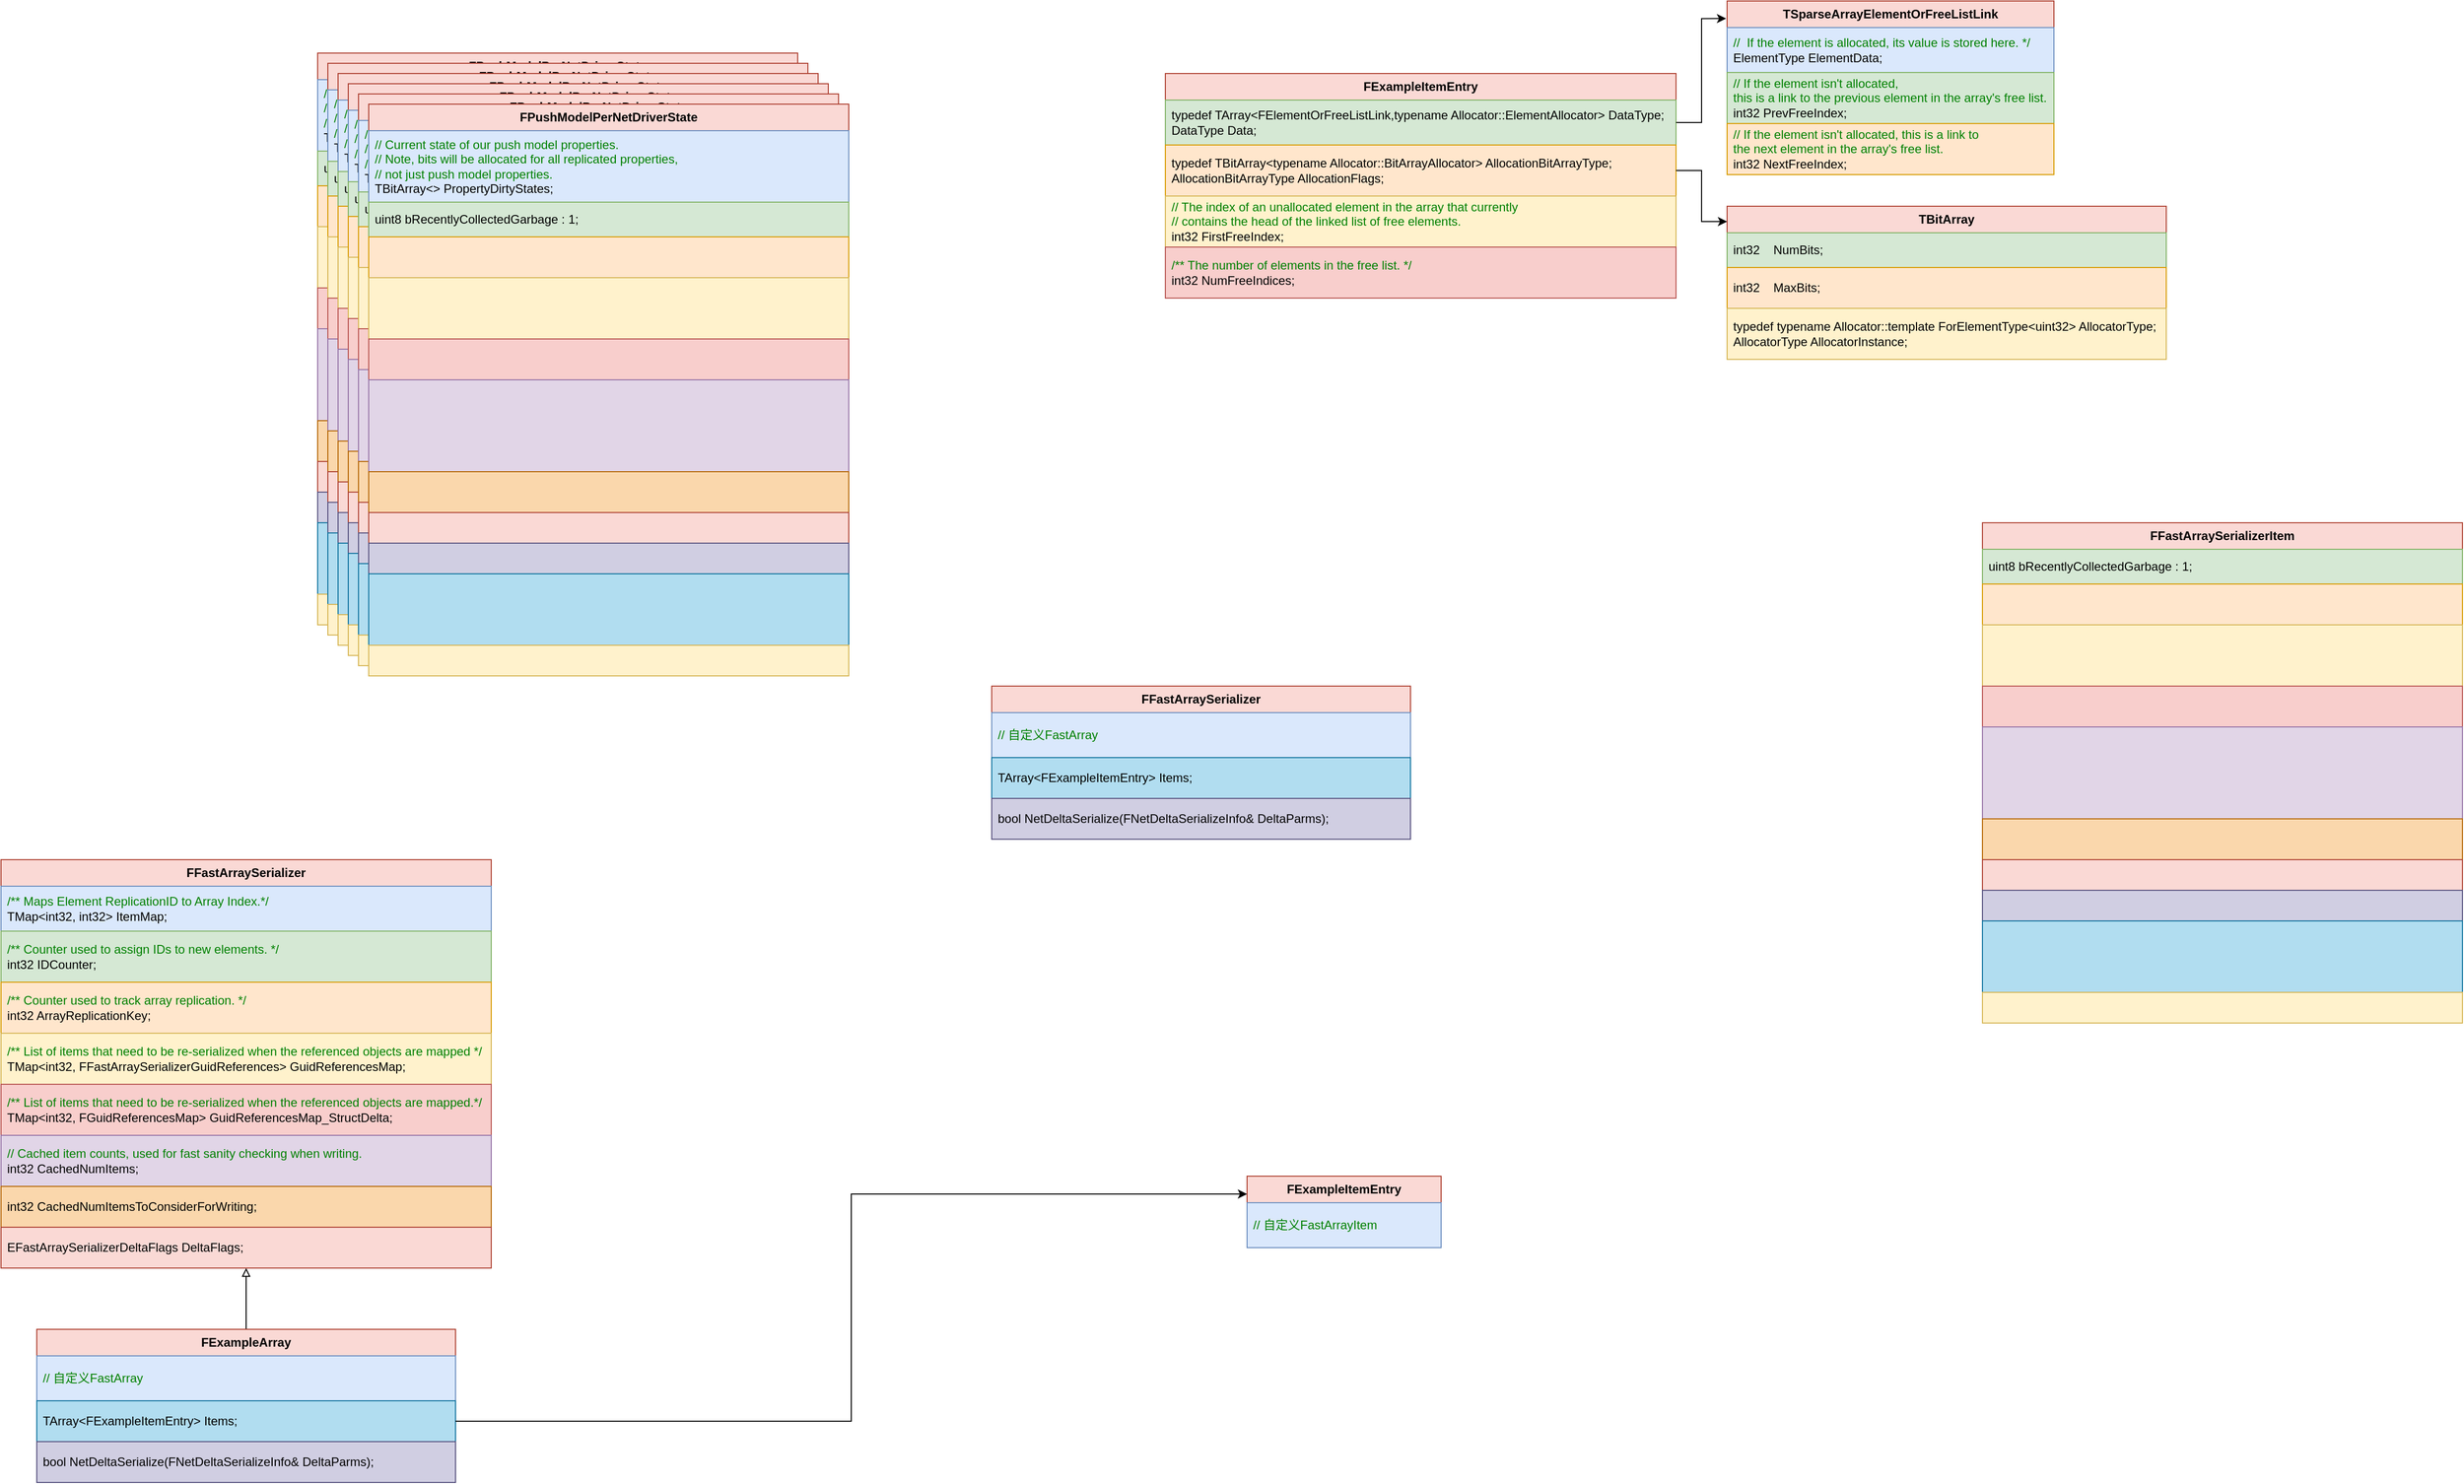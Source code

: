 <mxfile version="21.2.8" type="device">
  <diagram id="Q8fXPKP8H1Ve5ego-Zio" name="第 1 页">
    <mxGraphModel dx="1430" dy="-339" grid="1" gridSize="10" guides="1" tooltips="1" connect="1" arrows="1" fold="1" page="1" pageScale="1" pageWidth="827" pageHeight="1169" math="0" shadow="0">
      <root>
        <mxCell id="0" />
        <mxCell id="1" parent="0" />
        <mxCell id="4xCDtnOH9xPiHv2syODd-1" value="TSparseArrayElementOrFreeListLink" style="swimlane;fontStyle=1;align=center;verticalAlign=middle;childLayout=stackLayout;horizontal=1;startSize=26;horizontalStack=0;resizeParent=1;resizeParentMax=0;resizeLast=0;collapsible=1;marginBottom=0;whiteSpace=wrap;html=1;fillColor=#fad9d5;strokeColor=#ae4132;" vertex="1" parent="1">
          <mxGeometry x="2280" y="1679" width="320" height="170" as="geometry" />
        </mxCell>
        <mxCell id="4xCDtnOH9xPiHv2syODd-2" value="&lt;div style=&quot;border-color: var(--border-color);&quot;&gt;&lt;font style=&quot;border-color: var(--border-color);&quot; color=&quot;#008000&quot;&gt;//&amp;nbsp; If the element is allocated,&amp;nbsp;&lt;/font&gt;&lt;span style=&quot;color: rgb(0, 128, 0); background-color: initial;&quot;&gt;its value is stored here. */&lt;/span&gt;&lt;/div&gt;&lt;div style=&quot;border-color: var(--border-color);&quot;&gt;ElementType ElementData;&lt;br&gt;&lt;/div&gt;" style="text;strokeColor=#6c8ebf;fillColor=#dae8fc;align=left;verticalAlign=middle;spacingLeft=4;spacingRight=4;overflow=hidden;rotatable=0;points=[[0,0.5],[1,0.5]];portConstraint=eastwest;whiteSpace=wrap;html=1;" vertex="1" parent="4xCDtnOH9xPiHv2syODd-1">
          <mxGeometry y="26" width="320" height="44" as="geometry" />
        </mxCell>
        <mxCell id="4xCDtnOH9xPiHv2syODd-3" value="&lt;span style=&quot;color: rgb(0, 128, 0); background-color: initial;&quot;&gt;// If the element isn&#39;t allocated, &lt;br&gt;this is a link to the previous element in the array&#39;s free list.&lt;/span&gt;&lt;br&gt;&lt;div style=&quot;border-color: var(--border-color);&quot;&gt;int32 PrevFreeIndex;&lt;/div&gt;" style="text;strokeColor=#82b366;fillColor=#d5e8d4;align=left;verticalAlign=middle;spacingLeft=4;spacingRight=4;overflow=hidden;rotatable=0;points=[[0,0.5],[1,0.5]];portConstraint=eastwest;whiteSpace=wrap;html=1;" vertex="1" parent="4xCDtnOH9xPiHv2syODd-1">
          <mxGeometry y="70" width="320" height="50" as="geometry" />
        </mxCell>
        <mxCell id="4xCDtnOH9xPiHv2syODd-4" value="&lt;div style=&quot;border-color: var(--border-color);&quot;&gt;&lt;font style=&quot;border-color: var(--border-color);&quot; color=&quot;#008000&quot;&gt;// If the element isn&#39;t allocated, this is a link to&amp;nbsp;&lt;/font&gt;&lt;/div&gt;&lt;div style=&quot;border-color: var(--border-color);&quot;&gt;&lt;font style=&quot;border-color: var(--border-color);&quot; color=&quot;#008000&quot;&gt;the next element in the array&#39;s free list.&lt;/font&gt;&lt;/div&gt;&lt;div style=&quot;border-color: var(--border-color);&quot;&gt;int32 NextFreeIndex;&lt;/div&gt;" style="text;strokeColor=#d79b00;fillColor=#ffe6cc;align=left;verticalAlign=middle;spacingLeft=4;spacingRight=4;overflow=hidden;rotatable=0;points=[[0,0.5],[1,0.5]];portConstraint=eastwest;whiteSpace=wrap;html=1;" vertex="1" parent="4xCDtnOH9xPiHv2syODd-1">
          <mxGeometry y="120" width="320" height="50" as="geometry" />
        </mxCell>
        <mxCell id="4xCDtnOH9xPiHv2syODd-5" value="FPushModelPerNetDriverState" style="swimlane;fontStyle=1;align=center;verticalAlign=middle;childLayout=stackLayout;horizontal=1;startSize=26;horizontalStack=0;resizeParent=1;resizeParentMax=0;resizeLast=0;collapsible=1;marginBottom=0;whiteSpace=wrap;html=1;fillColor=#fad9d5;strokeColor=#ae4132;" vertex="1" parent="1">
          <mxGeometry x="900" y="1730" width="470" height="560" as="geometry" />
        </mxCell>
        <mxCell id="4xCDtnOH9xPiHv2syODd-6" value="&lt;div&gt;&lt;font color=&quot;#008000&quot;&gt;&lt;span style=&quot;background-color: initial;&quot;&gt;// Current state of our push model properties.&lt;/span&gt;&lt;br&gt;&lt;/font&gt;&lt;/div&gt;&lt;div&gt;&lt;font color=&quot;#008000&quot;&gt;// Note, bits will be allocated for all replicated properties,&amp;nbsp;&lt;/font&gt;&lt;/div&gt;&lt;div&gt;&lt;font color=&quot;#008000&quot;&gt;// not just push model properties.&lt;/font&gt;&lt;/div&gt;&lt;div&gt;TBitArray&amp;lt;&amp;gt; PropertyDirtyStates;&lt;br&gt;&lt;/div&gt;" style="text;strokeColor=#6c8ebf;fillColor=#dae8fc;align=left;verticalAlign=middle;spacingLeft=4;spacingRight=4;overflow=hidden;rotatable=0;points=[[0,0.5],[1,0.5]];portConstraint=eastwest;whiteSpace=wrap;html=1;" vertex="1" parent="4xCDtnOH9xPiHv2syODd-5">
          <mxGeometry y="26" width="470" height="70" as="geometry" />
        </mxCell>
        <mxCell id="4xCDtnOH9xPiHv2syODd-7" value="uint8 bRecentlyCollectedGarbage : 1;" style="text;strokeColor=#82b366;fillColor=#d5e8d4;align=left;verticalAlign=middle;spacingLeft=4;spacingRight=4;overflow=hidden;rotatable=0;points=[[0,0.5],[1,0.5]];portConstraint=eastwest;whiteSpace=wrap;html=1;" vertex="1" parent="4xCDtnOH9xPiHv2syODd-5">
          <mxGeometry y="96" width="470" height="34" as="geometry" />
        </mxCell>
        <mxCell id="4xCDtnOH9xPiHv2syODd-8" value="" style="text;strokeColor=#d79b00;fillColor=#ffe6cc;align=left;verticalAlign=middle;spacingLeft=4;spacingRight=4;overflow=hidden;rotatable=0;points=[[0,0.5],[1,0.5]];portConstraint=eastwest;whiteSpace=wrap;html=1;" vertex="1" parent="4xCDtnOH9xPiHv2syODd-5">
          <mxGeometry y="130" width="470" height="40" as="geometry" />
        </mxCell>
        <mxCell id="4xCDtnOH9xPiHv2syODd-9" value="" style="text;strokeColor=#d6b656;fillColor=#fff2cc;align=left;verticalAlign=middle;spacingLeft=4;spacingRight=4;overflow=hidden;rotatable=0;points=[[0,0.5],[1,0.5]];portConstraint=eastwest;whiteSpace=wrap;html=1;" vertex="1" parent="4xCDtnOH9xPiHv2syODd-5">
          <mxGeometry y="170" width="470" height="60" as="geometry" />
        </mxCell>
        <mxCell id="4xCDtnOH9xPiHv2syODd-10" value="" style="text;strokeColor=#b85450;fillColor=#f8cecc;align=left;verticalAlign=middle;spacingLeft=4;spacingRight=4;overflow=hidden;rotatable=0;points=[[0,0.5],[1,0.5]];portConstraint=eastwest;whiteSpace=wrap;html=1;" vertex="1" parent="4xCDtnOH9xPiHv2syODd-5">
          <mxGeometry y="230" width="470" height="40" as="geometry" />
        </mxCell>
        <mxCell id="4xCDtnOH9xPiHv2syODd-11" value="" style="text;strokeColor=#9673a6;fillColor=#e1d5e7;align=left;verticalAlign=middle;spacingLeft=4;spacingRight=4;overflow=hidden;rotatable=0;points=[[0,0.5],[1,0.5]];portConstraint=eastwest;whiteSpace=wrap;html=1;" vertex="1" parent="4xCDtnOH9xPiHv2syODd-5">
          <mxGeometry y="270" width="470" height="90" as="geometry" />
        </mxCell>
        <mxCell id="4xCDtnOH9xPiHv2syODd-12" value="" style="text;strokeColor=#b46504;fillColor=#fad7ac;align=left;verticalAlign=middle;spacingLeft=4;spacingRight=4;overflow=hidden;rotatable=0;points=[[0,0.5],[1,0.5]];portConstraint=eastwest;whiteSpace=wrap;html=1;" vertex="1" parent="4xCDtnOH9xPiHv2syODd-5">
          <mxGeometry y="360" width="470" height="40" as="geometry" />
        </mxCell>
        <mxCell id="4xCDtnOH9xPiHv2syODd-13" value="" style="text;strokeColor=#ae4132;fillColor=#fad9d5;align=left;verticalAlign=middle;spacingLeft=4;spacingRight=4;overflow=hidden;rotatable=0;points=[[0,0.5],[1,0.5]];portConstraint=eastwest;whiteSpace=wrap;html=1;" vertex="1" parent="4xCDtnOH9xPiHv2syODd-5">
          <mxGeometry y="400" width="470" height="30" as="geometry" />
        </mxCell>
        <mxCell id="4xCDtnOH9xPiHv2syODd-14" value="" style="text;strokeColor=#56517e;fillColor=#d0cee2;align=left;verticalAlign=middle;spacingLeft=4;spacingRight=4;overflow=hidden;rotatable=0;points=[[0,0.5],[1,0.5]];portConstraint=eastwest;whiteSpace=wrap;html=1;" vertex="1" parent="4xCDtnOH9xPiHv2syODd-5">
          <mxGeometry y="430" width="470" height="30" as="geometry" />
        </mxCell>
        <mxCell id="4xCDtnOH9xPiHv2syODd-15" value="" style="text;strokeColor=#10739e;fillColor=#b1ddf0;align=left;verticalAlign=middle;spacingLeft=4;spacingRight=4;overflow=hidden;rotatable=0;points=[[0,0.5],[1,0.5]];portConstraint=eastwest;whiteSpace=wrap;html=1;" vertex="1" parent="4xCDtnOH9xPiHv2syODd-5">
          <mxGeometry y="460" width="470" height="70" as="geometry" />
        </mxCell>
        <mxCell id="4xCDtnOH9xPiHv2syODd-16" value="" style="text;strokeColor=#d6b656;fillColor=#fff2cc;align=left;verticalAlign=middle;spacingLeft=4;spacingRight=4;overflow=hidden;rotatable=0;points=[[0,0.5],[1,0.5]];portConstraint=eastwest;whiteSpace=wrap;html=1;" vertex="1" parent="4xCDtnOH9xPiHv2syODd-5">
          <mxGeometry y="530" width="470" height="30" as="geometry" />
        </mxCell>
        <mxCell id="4xCDtnOH9xPiHv2syODd-17" value="FPushModelPerNetDriverState" style="swimlane;fontStyle=1;align=center;verticalAlign=middle;childLayout=stackLayout;horizontal=1;startSize=26;horizontalStack=0;resizeParent=1;resizeParentMax=0;resizeLast=0;collapsible=1;marginBottom=0;whiteSpace=wrap;html=1;fillColor=#fad9d5;strokeColor=#ae4132;" vertex="1" parent="1">
          <mxGeometry x="910" y="1740" width="470" height="560" as="geometry" />
        </mxCell>
        <mxCell id="4xCDtnOH9xPiHv2syODd-18" value="&lt;div&gt;&lt;font color=&quot;#008000&quot;&gt;&lt;span style=&quot;background-color: initial;&quot;&gt;// Current state of our push model properties.&lt;/span&gt;&lt;br&gt;&lt;/font&gt;&lt;/div&gt;&lt;div&gt;&lt;font color=&quot;#008000&quot;&gt;// Note, bits will be allocated for all replicated properties,&amp;nbsp;&lt;/font&gt;&lt;/div&gt;&lt;div&gt;&lt;font color=&quot;#008000&quot;&gt;// not just push model properties.&lt;/font&gt;&lt;/div&gt;&lt;div&gt;TBitArray&amp;lt;&amp;gt; PropertyDirtyStates;&lt;br&gt;&lt;/div&gt;" style="text;strokeColor=#6c8ebf;fillColor=#dae8fc;align=left;verticalAlign=middle;spacingLeft=4;spacingRight=4;overflow=hidden;rotatable=0;points=[[0,0.5],[1,0.5]];portConstraint=eastwest;whiteSpace=wrap;html=1;" vertex="1" parent="4xCDtnOH9xPiHv2syODd-17">
          <mxGeometry y="26" width="470" height="70" as="geometry" />
        </mxCell>
        <mxCell id="4xCDtnOH9xPiHv2syODd-19" value="uint8 bRecentlyCollectedGarbage : 1;" style="text;strokeColor=#82b366;fillColor=#d5e8d4;align=left;verticalAlign=middle;spacingLeft=4;spacingRight=4;overflow=hidden;rotatable=0;points=[[0,0.5],[1,0.5]];portConstraint=eastwest;whiteSpace=wrap;html=1;" vertex="1" parent="4xCDtnOH9xPiHv2syODd-17">
          <mxGeometry y="96" width="470" height="34" as="geometry" />
        </mxCell>
        <mxCell id="4xCDtnOH9xPiHv2syODd-20" value="" style="text;strokeColor=#d79b00;fillColor=#ffe6cc;align=left;verticalAlign=middle;spacingLeft=4;spacingRight=4;overflow=hidden;rotatable=0;points=[[0,0.5],[1,0.5]];portConstraint=eastwest;whiteSpace=wrap;html=1;" vertex="1" parent="4xCDtnOH9xPiHv2syODd-17">
          <mxGeometry y="130" width="470" height="40" as="geometry" />
        </mxCell>
        <mxCell id="4xCDtnOH9xPiHv2syODd-21" value="" style="text;strokeColor=#d6b656;fillColor=#fff2cc;align=left;verticalAlign=middle;spacingLeft=4;spacingRight=4;overflow=hidden;rotatable=0;points=[[0,0.5],[1,0.5]];portConstraint=eastwest;whiteSpace=wrap;html=1;" vertex="1" parent="4xCDtnOH9xPiHv2syODd-17">
          <mxGeometry y="170" width="470" height="60" as="geometry" />
        </mxCell>
        <mxCell id="4xCDtnOH9xPiHv2syODd-22" value="" style="text;strokeColor=#b85450;fillColor=#f8cecc;align=left;verticalAlign=middle;spacingLeft=4;spacingRight=4;overflow=hidden;rotatable=0;points=[[0,0.5],[1,0.5]];portConstraint=eastwest;whiteSpace=wrap;html=1;" vertex="1" parent="4xCDtnOH9xPiHv2syODd-17">
          <mxGeometry y="230" width="470" height="40" as="geometry" />
        </mxCell>
        <mxCell id="4xCDtnOH9xPiHv2syODd-23" value="" style="text;strokeColor=#9673a6;fillColor=#e1d5e7;align=left;verticalAlign=middle;spacingLeft=4;spacingRight=4;overflow=hidden;rotatable=0;points=[[0,0.5],[1,0.5]];portConstraint=eastwest;whiteSpace=wrap;html=1;" vertex="1" parent="4xCDtnOH9xPiHv2syODd-17">
          <mxGeometry y="270" width="470" height="90" as="geometry" />
        </mxCell>
        <mxCell id="4xCDtnOH9xPiHv2syODd-24" value="" style="text;strokeColor=#b46504;fillColor=#fad7ac;align=left;verticalAlign=middle;spacingLeft=4;spacingRight=4;overflow=hidden;rotatable=0;points=[[0,0.5],[1,0.5]];portConstraint=eastwest;whiteSpace=wrap;html=1;" vertex="1" parent="4xCDtnOH9xPiHv2syODd-17">
          <mxGeometry y="360" width="470" height="40" as="geometry" />
        </mxCell>
        <mxCell id="4xCDtnOH9xPiHv2syODd-25" value="" style="text;strokeColor=#ae4132;fillColor=#fad9d5;align=left;verticalAlign=middle;spacingLeft=4;spacingRight=4;overflow=hidden;rotatable=0;points=[[0,0.5],[1,0.5]];portConstraint=eastwest;whiteSpace=wrap;html=1;" vertex="1" parent="4xCDtnOH9xPiHv2syODd-17">
          <mxGeometry y="400" width="470" height="30" as="geometry" />
        </mxCell>
        <mxCell id="4xCDtnOH9xPiHv2syODd-26" value="" style="text;strokeColor=#56517e;fillColor=#d0cee2;align=left;verticalAlign=middle;spacingLeft=4;spacingRight=4;overflow=hidden;rotatable=0;points=[[0,0.5],[1,0.5]];portConstraint=eastwest;whiteSpace=wrap;html=1;" vertex="1" parent="4xCDtnOH9xPiHv2syODd-17">
          <mxGeometry y="430" width="470" height="30" as="geometry" />
        </mxCell>
        <mxCell id="4xCDtnOH9xPiHv2syODd-27" value="" style="text;strokeColor=#10739e;fillColor=#b1ddf0;align=left;verticalAlign=middle;spacingLeft=4;spacingRight=4;overflow=hidden;rotatable=0;points=[[0,0.5],[1,0.5]];portConstraint=eastwest;whiteSpace=wrap;html=1;" vertex="1" parent="4xCDtnOH9xPiHv2syODd-17">
          <mxGeometry y="460" width="470" height="70" as="geometry" />
        </mxCell>
        <mxCell id="4xCDtnOH9xPiHv2syODd-28" value="" style="text;strokeColor=#d6b656;fillColor=#fff2cc;align=left;verticalAlign=middle;spacingLeft=4;spacingRight=4;overflow=hidden;rotatable=0;points=[[0,0.5],[1,0.5]];portConstraint=eastwest;whiteSpace=wrap;html=1;" vertex="1" parent="4xCDtnOH9xPiHv2syODd-17">
          <mxGeometry y="530" width="470" height="30" as="geometry" />
        </mxCell>
        <mxCell id="4xCDtnOH9xPiHv2syODd-29" value="FPushModelPerNetDriverState" style="swimlane;fontStyle=1;align=center;verticalAlign=middle;childLayout=stackLayout;horizontal=1;startSize=26;horizontalStack=0;resizeParent=1;resizeParentMax=0;resizeLast=0;collapsible=1;marginBottom=0;whiteSpace=wrap;html=1;fillColor=#fad9d5;strokeColor=#ae4132;" vertex="1" parent="1">
          <mxGeometry x="920" y="1750" width="470" height="560" as="geometry" />
        </mxCell>
        <mxCell id="4xCDtnOH9xPiHv2syODd-30" value="&lt;div&gt;&lt;font color=&quot;#008000&quot;&gt;&lt;span style=&quot;background-color: initial;&quot;&gt;// Current state of our push model properties.&lt;/span&gt;&lt;br&gt;&lt;/font&gt;&lt;/div&gt;&lt;div&gt;&lt;font color=&quot;#008000&quot;&gt;// Note, bits will be allocated for all replicated properties,&amp;nbsp;&lt;/font&gt;&lt;/div&gt;&lt;div&gt;&lt;font color=&quot;#008000&quot;&gt;// not just push model properties.&lt;/font&gt;&lt;/div&gt;&lt;div&gt;TBitArray&amp;lt;&amp;gt; PropertyDirtyStates;&lt;br&gt;&lt;/div&gt;" style="text;strokeColor=#6c8ebf;fillColor=#dae8fc;align=left;verticalAlign=middle;spacingLeft=4;spacingRight=4;overflow=hidden;rotatable=0;points=[[0,0.5],[1,0.5]];portConstraint=eastwest;whiteSpace=wrap;html=1;" vertex="1" parent="4xCDtnOH9xPiHv2syODd-29">
          <mxGeometry y="26" width="470" height="70" as="geometry" />
        </mxCell>
        <mxCell id="4xCDtnOH9xPiHv2syODd-31" value="uint8 bRecentlyCollectedGarbage : 1;" style="text;strokeColor=#82b366;fillColor=#d5e8d4;align=left;verticalAlign=middle;spacingLeft=4;spacingRight=4;overflow=hidden;rotatable=0;points=[[0,0.5],[1,0.5]];portConstraint=eastwest;whiteSpace=wrap;html=1;" vertex="1" parent="4xCDtnOH9xPiHv2syODd-29">
          <mxGeometry y="96" width="470" height="34" as="geometry" />
        </mxCell>
        <mxCell id="4xCDtnOH9xPiHv2syODd-32" value="" style="text;strokeColor=#d79b00;fillColor=#ffe6cc;align=left;verticalAlign=middle;spacingLeft=4;spacingRight=4;overflow=hidden;rotatable=0;points=[[0,0.5],[1,0.5]];portConstraint=eastwest;whiteSpace=wrap;html=1;" vertex="1" parent="4xCDtnOH9xPiHv2syODd-29">
          <mxGeometry y="130" width="470" height="40" as="geometry" />
        </mxCell>
        <mxCell id="4xCDtnOH9xPiHv2syODd-33" value="" style="text;strokeColor=#d6b656;fillColor=#fff2cc;align=left;verticalAlign=middle;spacingLeft=4;spacingRight=4;overflow=hidden;rotatable=0;points=[[0,0.5],[1,0.5]];portConstraint=eastwest;whiteSpace=wrap;html=1;" vertex="1" parent="4xCDtnOH9xPiHv2syODd-29">
          <mxGeometry y="170" width="470" height="60" as="geometry" />
        </mxCell>
        <mxCell id="4xCDtnOH9xPiHv2syODd-34" value="" style="text;strokeColor=#b85450;fillColor=#f8cecc;align=left;verticalAlign=middle;spacingLeft=4;spacingRight=4;overflow=hidden;rotatable=0;points=[[0,0.5],[1,0.5]];portConstraint=eastwest;whiteSpace=wrap;html=1;" vertex="1" parent="4xCDtnOH9xPiHv2syODd-29">
          <mxGeometry y="230" width="470" height="40" as="geometry" />
        </mxCell>
        <mxCell id="4xCDtnOH9xPiHv2syODd-35" value="" style="text;strokeColor=#9673a6;fillColor=#e1d5e7;align=left;verticalAlign=middle;spacingLeft=4;spacingRight=4;overflow=hidden;rotatable=0;points=[[0,0.5],[1,0.5]];portConstraint=eastwest;whiteSpace=wrap;html=1;" vertex="1" parent="4xCDtnOH9xPiHv2syODd-29">
          <mxGeometry y="270" width="470" height="90" as="geometry" />
        </mxCell>
        <mxCell id="4xCDtnOH9xPiHv2syODd-36" value="" style="text;strokeColor=#b46504;fillColor=#fad7ac;align=left;verticalAlign=middle;spacingLeft=4;spacingRight=4;overflow=hidden;rotatable=0;points=[[0,0.5],[1,0.5]];portConstraint=eastwest;whiteSpace=wrap;html=1;" vertex="1" parent="4xCDtnOH9xPiHv2syODd-29">
          <mxGeometry y="360" width="470" height="40" as="geometry" />
        </mxCell>
        <mxCell id="4xCDtnOH9xPiHv2syODd-37" value="" style="text;strokeColor=#ae4132;fillColor=#fad9d5;align=left;verticalAlign=middle;spacingLeft=4;spacingRight=4;overflow=hidden;rotatable=0;points=[[0,0.5],[1,0.5]];portConstraint=eastwest;whiteSpace=wrap;html=1;" vertex="1" parent="4xCDtnOH9xPiHv2syODd-29">
          <mxGeometry y="400" width="470" height="30" as="geometry" />
        </mxCell>
        <mxCell id="4xCDtnOH9xPiHv2syODd-38" value="" style="text;strokeColor=#56517e;fillColor=#d0cee2;align=left;verticalAlign=middle;spacingLeft=4;spacingRight=4;overflow=hidden;rotatable=0;points=[[0,0.5],[1,0.5]];portConstraint=eastwest;whiteSpace=wrap;html=1;" vertex="1" parent="4xCDtnOH9xPiHv2syODd-29">
          <mxGeometry y="430" width="470" height="30" as="geometry" />
        </mxCell>
        <mxCell id="4xCDtnOH9xPiHv2syODd-39" value="" style="text;strokeColor=#10739e;fillColor=#b1ddf0;align=left;verticalAlign=middle;spacingLeft=4;spacingRight=4;overflow=hidden;rotatable=0;points=[[0,0.5],[1,0.5]];portConstraint=eastwest;whiteSpace=wrap;html=1;" vertex="1" parent="4xCDtnOH9xPiHv2syODd-29">
          <mxGeometry y="460" width="470" height="70" as="geometry" />
        </mxCell>
        <mxCell id="4xCDtnOH9xPiHv2syODd-40" value="" style="text;strokeColor=#d6b656;fillColor=#fff2cc;align=left;verticalAlign=middle;spacingLeft=4;spacingRight=4;overflow=hidden;rotatable=0;points=[[0,0.5],[1,0.5]];portConstraint=eastwest;whiteSpace=wrap;html=1;" vertex="1" parent="4xCDtnOH9xPiHv2syODd-29">
          <mxGeometry y="530" width="470" height="30" as="geometry" />
        </mxCell>
        <mxCell id="4xCDtnOH9xPiHv2syODd-41" value="FPushModelPerNetDriverState" style="swimlane;fontStyle=1;align=center;verticalAlign=middle;childLayout=stackLayout;horizontal=1;startSize=26;horizontalStack=0;resizeParent=1;resizeParentMax=0;resizeLast=0;collapsible=1;marginBottom=0;whiteSpace=wrap;html=1;fillColor=#fad9d5;strokeColor=#ae4132;" vertex="1" parent="1">
          <mxGeometry x="930" y="1760" width="470" height="560" as="geometry" />
        </mxCell>
        <mxCell id="4xCDtnOH9xPiHv2syODd-42" value="&lt;div&gt;&lt;font color=&quot;#008000&quot;&gt;&lt;span style=&quot;background-color: initial;&quot;&gt;// Current state of our push model properties.&lt;/span&gt;&lt;br&gt;&lt;/font&gt;&lt;/div&gt;&lt;div&gt;&lt;font color=&quot;#008000&quot;&gt;// Note, bits will be allocated for all replicated properties,&amp;nbsp;&lt;/font&gt;&lt;/div&gt;&lt;div&gt;&lt;font color=&quot;#008000&quot;&gt;// not just push model properties.&lt;/font&gt;&lt;/div&gt;&lt;div&gt;TBitArray&amp;lt;&amp;gt; PropertyDirtyStates;&lt;br&gt;&lt;/div&gt;" style="text;strokeColor=#6c8ebf;fillColor=#dae8fc;align=left;verticalAlign=middle;spacingLeft=4;spacingRight=4;overflow=hidden;rotatable=0;points=[[0,0.5],[1,0.5]];portConstraint=eastwest;whiteSpace=wrap;html=1;" vertex="1" parent="4xCDtnOH9xPiHv2syODd-41">
          <mxGeometry y="26" width="470" height="70" as="geometry" />
        </mxCell>
        <mxCell id="4xCDtnOH9xPiHv2syODd-43" value="uint8 bRecentlyCollectedGarbage : 1;" style="text;strokeColor=#82b366;fillColor=#d5e8d4;align=left;verticalAlign=middle;spacingLeft=4;spacingRight=4;overflow=hidden;rotatable=0;points=[[0,0.5],[1,0.5]];portConstraint=eastwest;whiteSpace=wrap;html=1;" vertex="1" parent="4xCDtnOH9xPiHv2syODd-41">
          <mxGeometry y="96" width="470" height="34" as="geometry" />
        </mxCell>
        <mxCell id="4xCDtnOH9xPiHv2syODd-44" value="" style="text;strokeColor=#d79b00;fillColor=#ffe6cc;align=left;verticalAlign=middle;spacingLeft=4;spacingRight=4;overflow=hidden;rotatable=0;points=[[0,0.5],[1,0.5]];portConstraint=eastwest;whiteSpace=wrap;html=1;" vertex="1" parent="4xCDtnOH9xPiHv2syODd-41">
          <mxGeometry y="130" width="470" height="40" as="geometry" />
        </mxCell>
        <mxCell id="4xCDtnOH9xPiHv2syODd-45" value="" style="text;strokeColor=#d6b656;fillColor=#fff2cc;align=left;verticalAlign=middle;spacingLeft=4;spacingRight=4;overflow=hidden;rotatable=0;points=[[0,0.5],[1,0.5]];portConstraint=eastwest;whiteSpace=wrap;html=1;" vertex="1" parent="4xCDtnOH9xPiHv2syODd-41">
          <mxGeometry y="170" width="470" height="60" as="geometry" />
        </mxCell>
        <mxCell id="4xCDtnOH9xPiHv2syODd-46" value="" style="text;strokeColor=#b85450;fillColor=#f8cecc;align=left;verticalAlign=middle;spacingLeft=4;spacingRight=4;overflow=hidden;rotatable=0;points=[[0,0.5],[1,0.5]];portConstraint=eastwest;whiteSpace=wrap;html=1;" vertex="1" parent="4xCDtnOH9xPiHv2syODd-41">
          <mxGeometry y="230" width="470" height="40" as="geometry" />
        </mxCell>
        <mxCell id="4xCDtnOH9xPiHv2syODd-47" value="" style="text;strokeColor=#9673a6;fillColor=#e1d5e7;align=left;verticalAlign=middle;spacingLeft=4;spacingRight=4;overflow=hidden;rotatable=0;points=[[0,0.5],[1,0.5]];portConstraint=eastwest;whiteSpace=wrap;html=1;" vertex="1" parent="4xCDtnOH9xPiHv2syODd-41">
          <mxGeometry y="270" width="470" height="90" as="geometry" />
        </mxCell>
        <mxCell id="4xCDtnOH9xPiHv2syODd-48" value="" style="text;strokeColor=#b46504;fillColor=#fad7ac;align=left;verticalAlign=middle;spacingLeft=4;spacingRight=4;overflow=hidden;rotatable=0;points=[[0,0.5],[1,0.5]];portConstraint=eastwest;whiteSpace=wrap;html=1;" vertex="1" parent="4xCDtnOH9xPiHv2syODd-41">
          <mxGeometry y="360" width="470" height="40" as="geometry" />
        </mxCell>
        <mxCell id="4xCDtnOH9xPiHv2syODd-49" value="" style="text;strokeColor=#ae4132;fillColor=#fad9d5;align=left;verticalAlign=middle;spacingLeft=4;spacingRight=4;overflow=hidden;rotatable=0;points=[[0,0.5],[1,0.5]];portConstraint=eastwest;whiteSpace=wrap;html=1;" vertex="1" parent="4xCDtnOH9xPiHv2syODd-41">
          <mxGeometry y="400" width="470" height="30" as="geometry" />
        </mxCell>
        <mxCell id="4xCDtnOH9xPiHv2syODd-50" value="" style="text;strokeColor=#56517e;fillColor=#d0cee2;align=left;verticalAlign=middle;spacingLeft=4;spacingRight=4;overflow=hidden;rotatable=0;points=[[0,0.5],[1,0.5]];portConstraint=eastwest;whiteSpace=wrap;html=1;" vertex="1" parent="4xCDtnOH9xPiHv2syODd-41">
          <mxGeometry y="430" width="470" height="30" as="geometry" />
        </mxCell>
        <mxCell id="4xCDtnOH9xPiHv2syODd-51" value="" style="text;strokeColor=#10739e;fillColor=#b1ddf0;align=left;verticalAlign=middle;spacingLeft=4;spacingRight=4;overflow=hidden;rotatable=0;points=[[0,0.5],[1,0.5]];portConstraint=eastwest;whiteSpace=wrap;html=1;" vertex="1" parent="4xCDtnOH9xPiHv2syODd-41">
          <mxGeometry y="460" width="470" height="70" as="geometry" />
        </mxCell>
        <mxCell id="4xCDtnOH9xPiHv2syODd-52" value="" style="text;strokeColor=#d6b656;fillColor=#fff2cc;align=left;verticalAlign=middle;spacingLeft=4;spacingRight=4;overflow=hidden;rotatable=0;points=[[0,0.5],[1,0.5]];portConstraint=eastwest;whiteSpace=wrap;html=1;" vertex="1" parent="4xCDtnOH9xPiHv2syODd-41">
          <mxGeometry y="530" width="470" height="30" as="geometry" />
        </mxCell>
        <mxCell id="4xCDtnOH9xPiHv2syODd-53" value="FPushModelPerNetDriverState" style="swimlane;fontStyle=1;align=center;verticalAlign=middle;childLayout=stackLayout;horizontal=1;startSize=26;horizontalStack=0;resizeParent=1;resizeParentMax=0;resizeLast=0;collapsible=1;marginBottom=0;whiteSpace=wrap;html=1;fillColor=#fad9d5;strokeColor=#ae4132;" vertex="1" parent="1">
          <mxGeometry x="940" y="1770" width="470" height="560" as="geometry" />
        </mxCell>
        <mxCell id="4xCDtnOH9xPiHv2syODd-54" value="&lt;div&gt;&lt;font color=&quot;#008000&quot;&gt;&lt;span style=&quot;background-color: initial;&quot;&gt;// Current state of our push model properties.&lt;/span&gt;&lt;br&gt;&lt;/font&gt;&lt;/div&gt;&lt;div&gt;&lt;font color=&quot;#008000&quot;&gt;// Note, bits will be allocated for all replicated properties,&amp;nbsp;&lt;/font&gt;&lt;/div&gt;&lt;div&gt;&lt;font color=&quot;#008000&quot;&gt;// not just push model properties.&lt;/font&gt;&lt;/div&gt;&lt;div&gt;TBitArray&amp;lt;&amp;gt; PropertyDirtyStates;&lt;br&gt;&lt;/div&gt;" style="text;strokeColor=#6c8ebf;fillColor=#dae8fc;align=left;verticalAlign=middle;spacingLeft=4;spacingRight=4;overflow=hidden;rotatable=0;points=[[0,0.5],[1,0.5]];portConstraint=eastwest;whiteSpace=wrap;html=1;" vertex="1" parent="4xCDtnOH9xPiHv2syODd-53">
          <mxGeometry y="26" width="470" height="70" as="geometry" />
        </mxCell>
        <mxCell id="4xCDtnOH9xPiHv2syODd-55" value="uint8 bRecentlyCollectedGarbage : 1;" style="text;strokeColor=#82b366;fillColor=#d5e8d4;align=left;verticalAlign=middle;spacingLeft=4;spacingRight=4;overflow=hidden;rotatable=0;points=[[0,0.5],[1,0.5]];portConstraint=eastwest;whiteSpace=wrap;html=1;" vertex="1" parent="4xCDtnOH9xPiHv2syODd-53">
          <mxGeometry y="96" width="470" height="34" as="geometry" />
        </mxCell>
        <mxCell id="4xCDtnOH9xPiHv2syODd-56" value="" style="text;strokeColor=#d79b00;fillColor=#ffe6cc;align=left;verticalAlign=middle;spacingLeft=4;spacingRight=4;overflow=hidden;rotatable=0;points=[[0,0.5],[1,0.5]];portConstraint=eastwest;whiteSpace=wrap;html=1;" vertex="1" parent="4xCDtnOH9xPiHv2syODd-53">
          <mxGeometry y="130" width="470" height="40" as="geometry" />
        </mxCell>
        <mxCell id="4xCDtnOH9xPiHv2syODd-57" value="" style="text;strokeColor=#d6b656;fillColor=#fff2cc;align=left;verticalAlign=middle;spacingLeft=4;spacingRight=4;overflow=hidden;rotatable=0;points=[[0,0.5],[1,0.5]];portConstraint=eastwest;whiteSpace=wrap;html=1;" vertex="1" parent="4xCDtnOH9xPiHv2syODd-53">
          <mxGeometry y="170" width="470" height="60" as="geometry" />
        </mxCell>
        <mxCell id="4xCDtnOH9xPiHv2syODd-58" value="" style="text;strokeColor=#b85450;fillColor=#f8cecc;align=left;verticalAlign=middle;spacingLeft=4;spacingRight=4;overflow=hidden;rotatable=0;points=[[0,0.5],[1,0.5]];portConstraint=eastwest;whiteSpace=wrap;html=1;" vertex="1" parent="4xCDtnOH9xPiHv2syODd-53">
          <mxGeometry y="230" width="470" height="40" as="geometry" />
        </mxCell>
        <mxCell id="4xCDtnOH9xPiHv2syODd-59" value="" style="text;strokeColor=#9673a6;fillColor=#e1d5e7;align=left;verticalAlign=middle;spacingLeft=4;spacingRight=4;overflow=hidden;rotatable=0;points=[[0,0.5],[1,0.5]];portConstraint=eastwest;whiteSpace=wrap;html=1;" vertex="1" parent="4xCDtnOH9xPiHv2syODd-53">
          <mxGeometry y="270" width="470" height="90" as="geometry" />
        </mxCell>
        <mxCell id="4xCDtnOH9xPiHv2syODd-60" value="" style="text;strokeColor=#b46504;fillColor=#fad7ac;align=left;verticalAlign=middle;spacingLeft=4;spacingRight=4;overflow=hidden;rotatable=0;points=[[0,0.5],[1,0.5]];portConstraint=eastwest;whiteSpace=wrap;html=1;" vertex="1" parent="4xCDtnOH9xPiHv2syODd-53">
          <mxGeometry y="360" width="470" height="40" as="geometry" />
        </mxCell>
        <mxCell id="4xCDtnOH9xPiHv2syODd-61" value="" style="text;strokeColor=#ae4132;fillColor=#fad9d5;align=left;verticalAlign=middle;spacingLeft=4;spacingRight=4;overflow=hidden;rotatable=0;points=[[0,0.5],[1,0.5]];portConstraint=eastwest;whiteSpace=wrap;html=1;" vertex="1" parent="4xCDtnOH9xPiHv2syODd-53">
          <mxGeometry y="400" width="470" height="30" as="geometry" />
        </mxCell>
        <mxCell id="4xCDtnOH9xPiHv2syODd-62" value="" style="text;strokeColor=#56517e;fillColor=#d0cee2;align=left;verticalAlign=middle;spacingLeft=4;spacingRight=4;overflow=hidden;rotatable=0;points=[[0,0.5],[1,0.5]];portConstraint=eastwest;whiteSpace=wrap;html=1;" vertex="1" parent="4xCDtnOH9xPiHv2syODd-53">
          <mxGeometry y="430" width="470" height="30" as="geometry" />
        </mxCell>
        <mxCell id="4xCDtnOH9xPiHv2syODd-63" value="" style="text;strokeColor=#10739e;fillColor=#b1ddf0;align=left;verticalAlign=middle;spacingLeft=4;spacingRight=4;overflow=hidden;rotatable=0;points=[[0,0.5],[1,0.5]];portConstraint=eastwest;whiteSpace=wrap;html=1;" vertex="1" parent="4xCDtnOH9xPiHv2syODd-53">
          <mxGeometry y="460" width="470" height="70" as="geometry" />
        </mxCell>
        <mxCell id="4xCDtnOH9xPiHv2syODd-64" value="" style="text;strokeColor=#d6b656;fillColor=#fff2cc;align=left;verticalAlign=middle;spacingLeft=4;spacingRight=4;overflow=hidden;rotatable=0;points=[[0,0.5],[1,0.5]];portConstraint=eastwest;whiteSpace=wrap;html=1;" vertex="1" parent="4xCDtnOH9xPiHv2syODd-53">
          <mxGeometry y="530" width="470" height="30" as="geometry" />
        </mxCell>
        <mxCell id="4xCDtnOH9xPiHv2syODd-65" value="FPushModelPerNetDriverState" style="swimlane;fontStyle=1;align=center;verticalAlign=middle;childLayout=stackLayout;horizontal=1;startSize=26;horizontalStack=0;resizeParent=1;resizeParentMax=0;resizeLast=0;collapsible=1;marginBottom=0;whiteSpace=wrap;html=1;fillColor=#fad9d5;strokeColor=#ae4132;" vertex="1" parent="1">
          <mxGeometry x="950" y="1780" width="470" height="560" as="geometry" />
        </mxCell>
        <mxCell id="4xCDtnOH9xPiHv2syODd-66" value="&lt;div&gt;&lt;font color=&quot;#008000&quot;&gt;&lt;span style=&quot;background-color: initial;&quot;&gt;// Current state of our push model properties.&lt;/span&gt;&lt;br&gt;&lt;/font&gt;&lt;/div&gt;&lt;div&gt;&lt;font color=&quot;#008000&quot;&gt;// Note, bits will be allocated for all replicated properties,&amp;nbsp;&lt;/font&gt;&lt;/div&gt;&lt;div&gt;&lt;font color=&quot;#008000&quot;&gt;// not just push model properties.&lt;/font&gt;&lt;/div&gt;&lt;div&gt;TBitArray&amp;lt;&amp;gt; PropertyDirtyStates;&lt;br&gt;&lt;/div&gt;" style="text;strokeColor=#6c8ebf;fillColor=#dae8fc;align=left;verticalAlign=middle;spacingLeft=4;spacingRight=4;overflow=hidden;rotatable=0;points=[[0,0.5],[1,0.5]];portConstraint=eastwest;whiteSpace=wrap;html=1;" vertex="1" parent="4xCDtnOH9xPiHv2syODd-65">
          <mxGeometry y="26" width="470" height="70" as="geometry" />
        </mxCell>
        <mxCell id="4xCDtnOH9xPiHv2syODd-67" value="uint8 bRecentlyCollectedGarbage : 1;" style="text;strokeColor=#82b366;fillColor=#d5e8d4;align=left;verticalAlign=middle;spacingLeft=4;spacingRight=4;overflow=hidden;rotatable=0;points=[[0,0.5],[1,0.5]];portConstraint=eastwest;whiteSpace=wrap;html=1;" vertex="1" parent="4xCDtnOH9xPiHv2syODd-65">
          <mxGeometry y="96" width="470" height="34" as="geometry" />
        </mxCell>
        <mxCell id="4xCDtnOH9xPiHv2syODd-68" value="" style="text;strokeColor=#d79b00;fillColor=#ffe6cc;align=left;verticalAlign=middle;spacingLeft=4;spacingRight=4;overflow=hidden;rotatable=0;points=[[0,0.5],[1,0.5]];portConstraint=eastwest;whiteSpace=wrap;html=1;" vertex="1" parent="4xCDtnOH9xPiHv2syODd-65">
          <mxGeometry y="130" width="470" height="40" as="geometry" />
        </mxCell>
        <mxCell id="4xCDtnOH9xPiHv2syODd-69" value="" style="text;strokeColor=#d6b656;fillColor=#fff2cc;align=left;verticalAlign=middle;spacingLeft=4;spacingRight=4;overflow=hidden;rotatable=0;points=[[0,0.5],[1,0.5]];portConstraint=eastwest;whiteSpace=wrap;html=1;" vertex="1" parent="4xCDtnOH9xPiHv2syODd-65">
          <mxGeometry y="170" width="470" height="60" as="geometry" />
        </mxCell>
        <mxCell id="4xCDtnOH9xPiHv2syODd-70" value="" style="text;strokeColor=#b85450;fillColor=#f8cecc;align=left;verticalAlign=middle;spacingLeft=4;spacingRight=4;overflow=hidden;rotatable=0;points=[[0,0.5],[1,0.5]];portConstraint=eastwest;whiteSpace=wrap;html=1;" vertex="1" parent="4xCDtnOH9xPiHv2syODd-65">
          <mxGeometry y="230" width="470" height="40" as="geometry" />
        </mxCell>
        <mxCell id="4xCDtnOH9xPiHv2syODd-71" value="" style="text;strokeColor=#9673a6;fillColor=#e1d5e7;align=left;verticalAlign=middle;spacingLeft=4;spacingRight=4;overflow=hidden;rotatable=0;points=[[0,0.5],[1,0.5]];portConstraint=eastwest;whiteSpace=wrap;html=1;" vertex="1" parent="4xCDtnOH9xPiHv2syODd-65">
          <mxGeometry y="270" width="470" height="90" as="geometry" />
        </mxCell>
        <mxCell id="4xCDtnOH9xPiHv2syODd-72" value="" style="text;strokeColor=#b46504;fillColor=#fad7ac;align=left;verticalAlign=middle;spacingLeft=4;spacingRight=4;overflow=hidden;rotatable=0;points=[[0,0.5],[1,0.5]];portConstraint=eastwest;whiteSpace=wrap;html=1;" vertex="1" parent="4xCDtnOH9xPiHv2syODd-65">
          <mxGeometry y="360" width="470" height="40" as="geometry" />
        </mxCell>
        <mxCell id="4xCDtnOH9xPiHv2syODd-73" value="" style="text;strokeColor=#ae4132;fillColor=#fad9d5;align=left;verticalAlign=middle;spacingLeft=4;spacingRight=4;overflow=hidden;rotatable=0;points=[[0,0.5],[1,0.5]];portConstraint=eastwest;whiteSpace=wrap;html=1;" vertex="1" parent="4xCDtnOH9xPiHv2syODd-65">
          <mxGeometry y="400" width="470" height="30" as="geometry" />
        </mxCell>
        <mxCell id="4xCDtnOH9xPiHv2syODd-74" value="" style="text;strokeColor=#56517e;fillColor=#d0cee2;align=left;verticalAlign=middle;spacingLeft=4;spacingRight=4;overflow=hidden;rotatable=0;points=[[0,0.5],[1,0.5]];portConstraint=eastwest;whiteSpace=wrap;html=1;" vertex="1" parent="4xCDtnOH9xPiHv2syODd-65">
          <mxGeometry y="430" width="470" height="30" as="geometry" />
        </mxCell>
        <mxCell id="4xCDtnOH9xPiHv2syODd-75" value="" style="text;strokeColor=#10739e;fillColor=#b1ddf0;align=left;verticalAlign=middle;spacingLeft=4;spacingRight=4;overflow=hidden;rotatable=0;points=[[0,0.5],[1,0.5]];portConstraint=eastwest;whiteSpace=wrap;html=1;" vertex="1" parent="4xCDtnOH9xPiHv2syODd-65">
          <mxGeometry y="460" width="470" height="70" as="geometry" />
        </mxCell>
        <mxCell id="4xCDtnOH9xPiHv2syODd-76" value="" style="text;strokeColor=#d6b656;fillColor=#fff2cc;align=left;verticalAlign=middle;spacingLeft=4;spacingRight=4;overflow=hidden;rotatable=0;points=[[0,0.5],[1,0.5]];portConstraint=eastwest;whiteSpace=wrap;html=1;" vertex="1" parent="4xCDtnOH9xPiHv2syODd-65">
          <mxGeometry y="530" width="470" height="30" as="geometry" />
        </mxCell>
        <mxCell id="4xCDtnOH9xPiHv2syODd-89" value="FExampleItemEntry" style="swimlane;fontStyle=1;align=center;verticalAlign=middle;childLayout=stackLayout;horizontal=1;startSize=26;horizontalStack=0;resizeParent=1;resizeParentMax=0;resizeLast=0;collapsible=1;marginBottom=0;whiteSpace=wrap;html=1;fillColor=#fad9d5;strokeColor=#ae4132;" vertex="1" parent="1">
          <mxGeometry x="1810" y="2830" width="190" height="70" as="geometry" />
        </mxCell>
        <mxCell id="4xCDtnOH9xPiHv2syODd-90" value="&lt;div&gt;&lt;font color=&quot;#008000&quot;&gt;// 自定义FastArrayItem&lt;/font&gt;&lt;/div&gt;" style="text;strokeColor=#6c8ebf;fillColor=#dae8fc;align=left;verticalAlign=middle;spacingLeft=4;spacingRight=4;overflow=hidden;rotatable=0;points=[[0,0.5],[1,0.5]];portConstraint=eastwest;whiteSpace=wrap;html=1;" vertex="1" parent="4xCDtnOH9xPiHv2syODd-89">
          <mxGeometry y="26" width="190" height="44" as="geometry" />
        </mxCell>
        <mxCell id="4xCDtnOH9xPiHv2syODd-113" value="TBitArray" style="swimlane;fontStyle=1;align=center;verticalAlign=middle;childLayout=stackLayout;horizontal=1;startSize=26;horizontalStack=0;resizeParent=1;resizeParentMax=0;resizeLast=0;collapsible=1;marginBottom=0;whiteSpace=wrap;html=1;fillColor=#fad9d5;strokeColor=#ae4132;" vertex="1" parent="1">
          <mxGeometry x="2280" y="1880" width="430" height="150" as="geometry" />
        </mxCell>
        <mxCell id="4xCDtnOH9xPiHv2syODd-114" value="int32&amp;nbsp; &amp;nbsp; NumBits;" style="text;strokeColor=#82b366;fillColor=#d5e8d4;align=left;verticalAlign=middle;spacingLeft=4;spacingRight=4;overflow=hidden;rotatable=0;points=[[0,0.5],[1,0.5]];portConstraint=eastwest;whiteSpace=wrap;html=1;" vertex="1" parent="4xCDtnOH9xPiHv2syODd-113">
          <mxGeometry y="26" width="430" height="34" as="geometry" />
        </mxCell>
        <mxCell id="4xCDtnOH9xPiHv2syODd-115" value="int32&amp;nbsp; &amp;nbsp; MaxBits;" style="text;strokeColor=#d79b00;fillColor=#ffe6cc;align=left;verticalAlign=middle;spacingLeft=4;spacingRight=4;overflow=hidden;rotatable=0;points=[[0,0.5],[1,0.5]];portConstraint=eastwest;whiteSpace=wrap;html=1;" vertex="1" parent="4xCDtnOH9xPiHv2syODd-113">
          <mxGeometry y="60" width="430" height="40" as="geometry" />
        </mxCell>
        <mxCell id="4xCDtnOH9xPiHv2syODd-116" value="typedef typename Allocator::template ForElementType&amp;lt;uint32&amp;gt; AllocatorType;&lt;br&gt;AllocatorType AllocatorInstance;" style="text;strokeColor=#d6b656;fillColor=#fff2cc;align=left;verticalAlign=middle;spacingLeft=4;spacingRight=4;overflow=hidden;rotatable=0;points=[[0,0.5],[1,0.5]];portConstraint=eastwest;whiteSpace=wrap;html=1;" vertex="1" parent="4xCDtnOH9xPiHv2syODd-113">
          <mxGeometry y="100" width="430" height="50" as="geometry" />
        </mxCell>
        <mxCell id="4xCDtnOH9xPiHv2syODd-117" value="FExampleItemEntry" style="swimlane;fontStyle=1;align=center;verticalAlign=middle;childLayout=stackLayout;horizontal=1;startSize=26;horizontalStack=0;resizeParent=1;resizeParentMax=0;resizeLast=0;collapsible=1;marginBottom=0;whiteSpace=wrap;html=1;fillColor=#fad9d5;strokeColor=#ae4132;" vertex="1" parent="1">
          <mxGeometry x="1730" y="1750" width="500" height="220" as="geometry" />
        </mxCell>
        <mxCell id="4xCDtnOH9xPiHv2syODd-118" value="&lt;div&gt;typedef TArray&amp;lt;FElementOrFreeListLink,typename Allocator::ElementAllocator&amp;gt; DataType;&lt;/div&gt;&lt;div&gt; DataType Data;&lt;/div&gt;" style="text;strokeColor=#82b366;fillColor=#d5e8d4;align=left;verticalAlign=middle;spacingLeft=4;spacingRight=4;overflow=hidden;rotatable=0;points=[[0,0.5],[1,0.5]];portConstraint=eastwest;whiteSpace=wrap;html=1;" vertex="1" parent="4xCDtnOH9xPiHv2syODd-117">
          <mxGeometry y="26" width="500" height="44" as="geometry" />
        </mxCell>
        <mxCell id="4xCDtnOH9xPiHv2syODd-119" value="&lt;div&gt;typedef TBitArray&amp;lt;typename Allocator::BitArrayAllocator&amp;gt; AllocationBitArrayType;&lt;/div&gt;&lt;div&gt; AllocationBitArrayType AllocationFlags;&lt;/div&gt;" style="text;strokeColor=#d79b00;fillColor=#ffe6cc;align=left;verticalAlign=middle;spacingLeft=4;spacingRight=4;overflow=hidden;rotatable=0;points=[[0,0.5],[1,0.5]];portConstraint=eastwest;whiteSpace=wrap;html=1;" vertex="1" parent="4xCDtnOH9xPiHv2syODd-117">
          <mxGeometry y="70" width="500" height="50" as="geometry" />
        </mxCell>
        <mxCell id="4xCDtnOH9xPiHv2syODd-120" value="&lt;div&gt;&lt;font color=&quot;#008000&quot;&gt;// The index of an unallocated element in the array that currently&amp;nbsp;&lt;/font&gt;&lt;/div&gt;&lt;div&gt;&lt;font color=&quot;#008000&quot;&gt;// contains the head of the linked list of free elements.&lt;/font&gt;&lt;/div&gt;&lt;div&gt; int32 FirstFreeIndex;&lt;/div&gt;" style="text;strokeColor=#d6b656;fillColor=#fff2cc;align=left;verticalAlign=middle;spacingLeft=4;spacingRight=4;overflow=hidden;rotatable=0;points=[[0,0.5],[1,0.5]];portConstraint=eastwest;whiteSpace=wrap;html=1;" vertex="1" parent="4xCDtnOH9xPiHv2syODd-117">
          <mxGeometry y="120" width="500" height="50" as="geometry" />
        </mxCell>
        <mxCell id="4xCDtnOH9xPiHv2syODd-121" value="&lt;div&gt;&lt;font color=&quot;#008000&quot;&gt; /** The number of elements in the free list. */&lt;/font&gt;&lt;/div&gt;&lt;div&gt;&lt;span style=&quot;&quot;&gt; &lt;/span&gt;int32 NumFreeIndices;&lt;/div&gt;" style="text;strokeColor=#b85450;fillColor=#f8cecc;align=left;verticalAlign=middle;spacingLeft=4;spacingRight=4;overflow=hidden;rotatable=0;points=[[0,0.5],[1,0.5]];portConstraint=eastwest;whiteSpace=wrap;html=1;" vertex="1" parent="4xCDtnOH9xPiHv2syODd-117">
          <mxGeometry y="170" width="500" height="50" as="geometry" />
        </mxCell>
        <mxCell id="4xCDtnOH9xPiHv2syODd-122" style="edgeStyle=orthogonalEdgeStyle;rounded=0;orthogonalLoop=1;jettySize=auto;html=1;exitX=1;exitY=0.5;exitDx=0;exitDy=0;entryX=-0.003;entryY=0.101;entryDx=0;entryDy=0;entryPerimeter=0;" edge="1" parent="1" source="4xCDtnOH9xPiHv2syODd-118" target="4xCDtnOH9xPiHv2syODd-1">
          <mxGeometry relative="1" as="geometry" />
        </mxCell>
        <mxCell id="4xCDtnOH9xPiHv2syODd-123" style="edgeStyle=orthogonalEdgeStyle;rounded=0;orthogonalLoop=1;jettySize=auto;html=1;exitX=1;exitY=0.5;exitDx=0;exitDy=0;entryX=0;entryY=0.1;entryDx=0;entryDy=0;entryPerimeter=0;" edge="1" parent="1" source="4xCDtnOH9xPiHv2syODd-119" target="4xCDtnOH9xPiHv2syODd-113">
          <mxGeometry relative="1" as="geometry" />
        </mxCell>
        <mxCell id="4xCDtnOH9xPiHv2syODd-151" value="FFastArraySerializerItem" style="swimlane;fontStyle=1;align=center;verticalAlign=middle;childLayout=stackLayout;horizontal=1;startSize=26;horizontalStack=0;resizeParent=1;resizeParentMax=0;resizeLast=0;collapsible=1;marginBottom=0;whiteSpace=wrap;html=1;fillColor=#fad9d5;strokeColor=#ae4132;" vertex="1" parent="1">
          <mxGeometry x="2530" y="2190" width="470" height="490" as="geometry" />
        </mxCell>
        <mxCell id="4xCDtnOH9xPiHv2syODd-152" value="uint8 bRecentlyCollectedGarbage : 1;" style="text;strokeColor=#82b366;fillColor=#d5e8d4;align=left;verticalAlign=middle;spacingLeft=4;spacingRight=4;overflow=hidden;rotatable=0;points=[[0,0.5],[1,0.5]];portConstraint=eastwest;whiteSpace=wrap;html=1;" vertex="1" parent="4xCDtnOH9xPiHv2syODd-151">
          <mxGeometry y="26" width="470" height="34" as="geometry" />
        </mxCell>
        <mxCell id="4xCDtnOH9xPiHv2syODd-153" value="" style="text;strokeColor=#d79b00;fillColor=#ffe6cc;align=left;verticalAlign=middle;spacingLeft=4;spacingRight=4;overflow=hidden;rotatable=0;points=[[0,0.5],[1,0.5]];portConstraint=eastwest;whiteSpace=wrap;html=1;" vertex="1" parent="4xCDtnOH9xPiHv2syODd-151">
          <mxGeometry y="60" width="470" height="40" as="geometry" />
        </mxCell>
        <mxCell id="4xCDtnOH9xPiHv2syODd-154" value="" style="text;strokeColor=#d6b656;fillColor=#fff2cc;align=left;verticalAlign=middle;spacingLeft=4;spacingRight=4;overflow=hidden;rotatable=0;points=[[0,0.5],[1,0.5]];portConstraint=eastwest;whiteSpace=wrap;html=1;" vertex="1" parent="4xCDtnOH9xPiHv2syODd-151">
          <mxGeometry y="100" width="470" height="60" as="geometry" />
        </mxCell>
        <mxCell id="4xCDtnOH9xPiHv2syODd-155" value="" style="text;strokeColor=#b85450;fillColor=#f8cecc;align=left;verticalAlign=middle;spacingLeft=4;spacingRight=4;overflow=hidden;rotatable=0;points=[[0,0.5],[1,0.5]];portConstraint=eastwest;whiteSpace=wrap;html=1;" vertex="1" parent="4xCDtnOH9xPiHv2syODd-151">
          <mxGeometry y="160" width="470" height="40" as="geometry" />
        </mxCell>
        <mxCell id="4xCDtnOH9xPiHv2syODd-156" value="" style="text;strokeColor=#9673a6;fillColor=#e1d5e7;align=left;verticalAlign=middle;spacingLeft=4;spacingRight=4;overflow=hidden;rotatable=0;points=[[0,0.5],[1,0.5]];portConstraint=eastwest;whiteSpace=wrap;html=1;" vertex="1" parent="4xCDtnOH9xPiHv2syODd-151">
          <mxGeometry y="200" width="470" height="90" as="geometry" />
        </mxCell>
        <mxCell id="4xCDtnOH9xPiHv2syODd-157" value="" style="text;strokeColor=#b46504;fillColor=#fad7ac;align=left;verticalAlign=middle;spacingLeft=4;spacingRight=4;overflow=hidden;rotatable=0;points=[[0,0.5],[1,0.5]];portConstraint=eastwest;whiteSpace=wrap;html=1;" vertex="1" parent="4xCDtnOH9xPiHv2syODd-151">
          <mxGeometry y="290" width="470" height="40" as="geometry" />
        </mxCell>
        <mxCell id="4xCDtnOH9xPiHv2syODd-158" value="" style="text;strokeColor=#ae4132;fillColor=#fad9d5;align=left;verticalAlign=middle;spacingLeft=4;spacingRight=4;overflow=hidden;rotatable=0;points=[[0,0.5],[1,0.5]];portConstraint=eastwest;whiteSpace=wrap;html=1;" vertex="1" parent="4xCDtnOH9xPiHv2syODd-151">
          <mxGeometry y="330" width="470" height="30" as="geometry" />
        </mxCell>
        <mxCell id="4xCDtnOH9xPiHv2syODd-159" value="" style="text;strokeColor=#56517e;fillColor=#d0cee2;align=left;verticalAlign=middle;spacingLeft=4;spacingRight=4;overflow=hidden;rotatable=0;points=[[0,0.5],[1,0.5]];portConstraint=eastwest;whiteSpace=wrap;html=1;" vertex="1" parent="4xCDtnOH9xPiHv2syODd-151">
          <mxGeometry y="360" width="470" height="30" as="geometry" />
        </mxCell>
        <mxCell id="4xCDtnOH9xPiHv2syODd-160" value="" style="text;strokeColor=#10739e;fillColor=#b1ddf0;align=left;verticalAlign=middle;spacingLeft=4;spacingRight=4;overflow=hidden;rotatable=0;points=[[0,0.5],[1,0.5]];portConstraint=eastwest;whiteSpace=wrap;html=1;" vertex="1" parent="4xCDtnOH9xPiHv2syODd-151">
          <mxGeometry y="390" width="470" height="70" as="geometry" />
        </mxCell>
        <mxCell id="4xCDtnOH9xPiHv2syODd-161" value="" style="text;strokeColor=#d6b656;fillColor=#fff2cc;align=left;verticalAlign=middle;spacingLeft=4;spacingRight=4;overflow=hidden;rotatable=0;points=[[0,0.5],[1,0.5]];portConstraint=eastwest;whiteSpace=wrap;html=1;" vertex="1" parent="4xCDtnOH9xPiHv2syODd-151">
          <mxGeometry y="460" width="470" height="30" as="geometry" />
        </mxCell>
        <mxCell id="4xCDtnOH9xPiHv2syODd-173" style="edgeStyle=orthogonalEdgeStyle;rounded=0;orthogonalLoop=1;jettySize=auto;html=1;exitX=0.5;exitY=0;exitDx=0;exitDy=0;entryX=0.5;entryY=1;entryDx=0;entryDy=0;endArrow=block;endFill=0;" edge="1" parent="1" source="4xCDtnOH9xPiHv2syODd-162" target="4xCDtnOH9xPiHv2syODd-77">
          <mxGeometry relative="1" as="geometry">
            <mxPoint x="855" y="2829.34" as="targetPoint" />
          </mxGeometry>
        </mxCell>
        <mxCell id="4xCDtnOH9xPiHv2syODd-162" value="FExampleArray" style="swimlane;fontStyle=1;align=center;verticalAlign=middle;childLayout=stackLayout;horizontal=1;startSize=26;horizontalStack=0;resizeParent=1;resizeParentMax=0;resizeLast=0;collapsible=1;marginBottom=0;whiteSpace=wrap;html=1;fillColor=#fad9d5;strokeColor=#ae4132;" vertex="1" parent="1">
          <mxGeometry x="625" y="2980" width="410" height="150" as="geometry" />
        </mxCell>
        <mxCell id="4xCDtnOH9xPiHv2syODd-163" value="&lt;div&gt;&lt;font color=&quot;#008000&quot;&gt;// 自定义FastArray&lt;/font&gt;&lt;/div&gt;" style="text;strokeColor=#6c8ebf;fillColor=#dae8fc;align=left;verticalAlign=middle;spacingLeft=4;spacingRight=4;overflow=hidden;rotatable=0;points=[[0,0.5],[1,0.5]];portConstraint=eastwest;whiteSpace=wrap;html=1;" vertex="1" parent="4xCDtnOH9xPiHv2syODd-162">
          <mxGeometry y="26" width="410" height="44" as="geometry" />
        </mxCell>
        <mxCell id="4xCDtnOH9xPiHv2syODd-164" value="TArray&amp;lt;FExampleItemEntry&amp;gt;	Items;" style="text;strokeColor=#10739e;fillColor=#b1ddf0;align=left;verticalAlign=middle;spacingLeft=4;spacingRight=4;overflow=hidden;rotatable=0;points=[[0,0.5],[1,0.5]];portConstraint=eastwest;whiteSpace=wrap;html=1;" vertex="1" parent="4xCDtnOH9xPiHv2syODd-162">
          <mxGeometry y="70" width="410" height="40" as="geometry" />
        </mxCell>
        <mxCell id="4xCDtnOH9xPiHv2syODd-165" value="bool NetDeltaSerialize(FNetDeltaSerializeInfo&amp;amp; DeltaParms);" style="text;strokeColor=#56517e;fillColor=#d0cee2;align=left;verticalAlign=middle;spacingLeft=4;spacingRight=4;overflow=hidden;rotatable=0;points=[[0,0.5],[1,0.5]];portConstraint=eastwest;whiteSpace=wrap;html=1;" vertex="1" parent="4xCDtnOH9xPiHv2syODd-162">
          <mxGeometry y="110" width="410" height="40" as="geometry" />
        </mxCell>
        <mxCell id="4xCDtnOH9xPiHv2syODd-166" style="edgeStyle=orthogonalEdgeStyle;rounded=0;orthogonalLoop=1;jettySize=auto;html=1;exitX=1;exitY=0.5;exitDx=0;exitDy=0;entryX=0;entryY=0.25;entryDx=0;entryDy=0;" edge="1" parent="1" source="4xCDtnOH9xPiHv2syODd-164" target="4xCDtnOH9xPiHv2syODd-89">
          <mxGeometry relative="1" as="geometry" />
        </mxCell>
        <mxCell id="4xCDtnOH9xPiHv2syODd-167" value="FFastArraySerializer" style="swimlane;fontStyle=1;align=center;verticalAlign=middle;childLayout=stackLayout;horizontal=1;startSize=26;horizontalStack=0;resizeParent=1;resizeParentMax=0;resizeLast=0;collapsible=1;marginBottom=0;whiteSpace=wrap;html=1;fillColor=#fad9d5;strokeColor=#ae4132;" vertex="1" parent="1">
          <mxGeometry x="1560" y="2350" width="410" height="150" as="geometry" />
        </mxCell>
        <mxCell id="4xCDtnOH9xPiHv2syODd-168" value="&lt;div&gt;&lt;font color=&quot;#008000&quot;&gt;// 自定义FastArray&lt;/font&gt;&lt;/div&gt;" style="text;strokeColor=#6c8ebf;fillColor=#dae8fc;align=left;verticalAlign=middle;spacingLeft=4;spacingRight=4;overflow=hidden;rotatable=0;points=[[0,0.5],[1,0.5]];portConstraint=eastwest;whiteSpace=wrap;html=1;" vertex="1" parent="4xCDtnOH9xPiHv2syODd-167">
          <mxGeometry y="26" width="410" height="44" as="geometry" />
        </mxCell>
        <mxCell id="4xCDtnOH9xPiHv2syODd-169" value="TArray&amp;lt;FExampleItemEntry&amp;gt;	Items;" style="text;strokeColor=#10739e;fillColor=#b1ddf0;align=left;verticalAlign=middle;spacingLeft=4;spacingRight=4;overflow=hidden;rotatable=0;points=[[0,0.5],[1,0.5]];portConstraint=eastwest;whiteSpace=wrap;html=1;" vertex="1" parent="4xCDtnOH9xPiHv2syODd-167">
          <mxGeometry y="70" width="410" height="40" as="geometry" />
        </mxCell>
        <mxCell id="4xCDtnOH9xPiHv2syODd-170" value="bool NetDeltaSerialize(FNetDeltaSerializeInfo&amp;amp; DeltaParms);" style="text;strokeColor=#56517e;fillColor=#d0cee2;align=left;verticalAlign=middle;spacingLeft=4;spacingRight=4;overflow=hidden;rotatable=0;points=[[0,0.5],[1,0.5]];portConstraint=eastwest;whiteSpace=wrap;html=1;" vertex="1" parent="4xCDtnOH9xPiHv2syODd-167">
          <mxGeometry y="110" width="410" height="40" as="geometry" />
        </mxCell>
        <mxCell id="4xCDtnOH9xPiHv2syODd-77" value="FFastArraySerializer" style="swimlane;fontStyle=1;align=center;verticalAlign=middle;childLayout=stackLayout;horizontal=1;startSize=26;horizontalStack=0;resizeParent=1;resizeParentMax=0;resizeLast=0;collapsible=1;marginBottom=0;whiteSpace=wrap;html=1;fillColor=#fad9d5;strokeColor=#ae4132;" vertex="1" parent="1">
          <mxGeometry x="590" y="2520" width="480" height="400" as="geometry" />
        </mxCell>
        <mxCell id="4xCDtnOH9xPiHv2syODd-78" value="&lt;div&gt;&lt;div&gt;&lt;font color=&quot;#008000&quot;&gt;/** Maps Element ReplicationID to Array Index.*/&lt;/font&gt;&lt;/div&gt;&lt;div&gt;	TMap&amp;lt;int32, int32&amp;gt; ItemMap;&lt;/div&gt;&lt;/div&gt;" style="text;strokeColor=#6c8ebf;fillColor=#dae8fc;align=left;verticalAlign=middle;spacingLeft=4;spacingRight=4;overflow=hidden;rotatable=0;points=[[0,0.5],[1,0.5]];portConstraint=eastwest;whiteSpace=wrap;html=1;" vertex="1" parent="4xCDtnOH9xPiHv2syODd-77">
          <mxGeometry y="26" width="480" height="44" as="geometry" />
        </mxCell>
        <mxCell id="4xCDtnOH9xPiHv2syODd-79" value="&lt;div&gt;&lt;font color=&quot;#008000&quot;&gt;/** Counter used to assign IDs to new elements. */&lt;/font&gt;&lt;/div&gt;&lt;div&gt;	int32 IDCounter;&lt;/div&gt;" style="text;strokeColor=#82b366;fillColor=#d5e8d4;align=left;verticalAlign=middle;spacingLeft=4;spacingRight=4;overflow=hidden;rotatable=0;points=[[0,0.5],[1,0.5]];portConstraint=eastwest;whiteSpace=wrap;html=1;" vertex="1" parent="4xCDtnOH9xPiHv2syODd-77">
          <mxGeometry y="70" width="480" height="50" as="geometry" />
        </mxCell>
        <mxCell id="4xCDtnOH9xPiHv2syODd-80" value="&lt;div&gt;&lt;font color=&quot;#008000&quot;&gt;/** Counter used to track array replication. */&lt;/font&gt;&lt;/div&gt;&lt;div&gt;&lt;span style=&quot;&quot;&gt;	&lt;/span&gt;int32 ArrayReplicationKey;&lt;/div&gt;" style="text;strokeColor=#d79b00;fillColor=#ffe6cc;align=left;verticalAlign=middle;spacingLeft=4;spacingRight=4;overflow=hidden;rotatable=0;points=[[0,0.5],[1,0.5]];portConstraint=eastwest;whiteSpace=wrap;html=1;" vertex="1" parent="4xCDtnOH9xPiHv2syODd-77">
          <mxGeometry y="120" width="480" height="50" as="geometry" />
        </mxCell>
        <mxCell id="4xCDtnOH9xPiHv2syODd-81" value="&lt;div&gt;&lt;font color=&quot;#008000&quot;&gt;/** List of items that need to be re-serialized when the referenced objects are mapped */&lt;/font&gt;&lt;/div&gt;&lt;div&gt;	TMap&amp;lt;int32, FFastArraySerializerGuidReferences&amp;gt; GuidReferencesMap;&lt;/div&gt;" style="text;strokeColor=#d6b656;fillColor=#fff2cc;align=left;verticalAlign=middle;spacingLeft=4;spacingRight=4;overflow=hidden;rotatable=0;points=[[0,0.5],[1,0.5]];portConstraint=eastwest;whiteSpace=wrap;html=1;" vertex="1" parent="4xCDtnOH9xPiHv2syODd-77">
          <mxGeometry y="170" width="480" height="50" as="geometry" />
        </mxCell>
        <mxCell id="4xCDtnOH9xPiHv2syODd-82" value="&lt;div&gt;&lt;font color=&quot;#008000&quot;&gt;/** List of items that need to be re-serialized when the referenced objects are mapped.*/&lt;/font&gt;&lt;/div&gt;&lt;div&gt;	TMap&amp;lt;int32, FGuidReferencesMap&amp;gt; GuidReferencesMap_StructDelta;&lt;/div&gt;" style="text;strokeColor=#b85450;fillColor=#f8cecc;align=left;verticalAlign=middle;spacingLeft=4;spacingRight=4;overflow=hidden;rotatable=0;points=[[0,0.5],[1,0.5]];portConstraint=eastwest;whiteSpace=wrap;html=1;" vertex="1" parent="4xCDtnOH9xPiHv2syODd-77">
          <mxGeometry y="220" width="480" height="50" as="geometry" />
        </mxCell>
        <mxCell id="4xCDtnOH9xPiHv2syODd-83" value="&lt;div&gt;&lt;font color=&quot;#008000&quot;&gt;// Cached item counts, used for fast sanity checking when writing.&lt;/font&gt;&lt;/div&gt;&lt;div&gt;	int32 CachedNumItems;&lt;/div&gt;" style="text;strokeColor=#9673a6;fillColor=#e1d5e7;align=left;verticalAlign=middle;spacingLeft=4;spacingRight=4;overflow=hidden;rotatable=0;points=[[0,0.5],[1,0.5]];portConstraint=eastwest;whiteSpace=wrap;html=1;" vertex="1" parent="4xCDtnOH9xPiHv2syODd-77">
          <mxGeometry y="270" width="480" height="50" as="geometry" />
        </mxCell>
        <mxCell id="4xCDtnOH9xPiHv2syODd-84" value="int32 CachedNumItemsToConsiderForWriting;" style="text;strokeColor=#b46504;fillColor=#fad7ac;align=left;verticalAlign=middle;spacingLeft=4;spacingRight=4;overflow=hidden;rotatable=0;points=[[0,0.5],[1,0.5]];portConstraint=eastwest;whiteSpace=wrap;html=1;" vertex="1" parent="4xCDtnOH9xPiHv2syODd-77">
          <mxGeometry y="320" width="480" height="40" as="geometry" />
        </mxCell>
        <mxCell id="4xCDtnOH9xPiHv2syODd-85" value="EFastArraySerializerDeltaFlags DeltaFlags;" style="text;strokeColor=#ae4132;fillColor=#fad9d5;align=left;verticalAlign=middle;spacingLeft=4;spacingRight=4;overflow=hidden;rotatable=0;points=[[0,0.5],[1,0.5]];portConstraint=eastwest;whiteSpace=wrap;html=1;" vertex="1" parent="4xCDtnOH9xPiHv2syODd-77">
          <mxGeometry y="360" width="480" height="40" as="geometry" />
        </mxCell>
      </root>
    </mxGraphModel>
  </diagram>
</mxfile>

